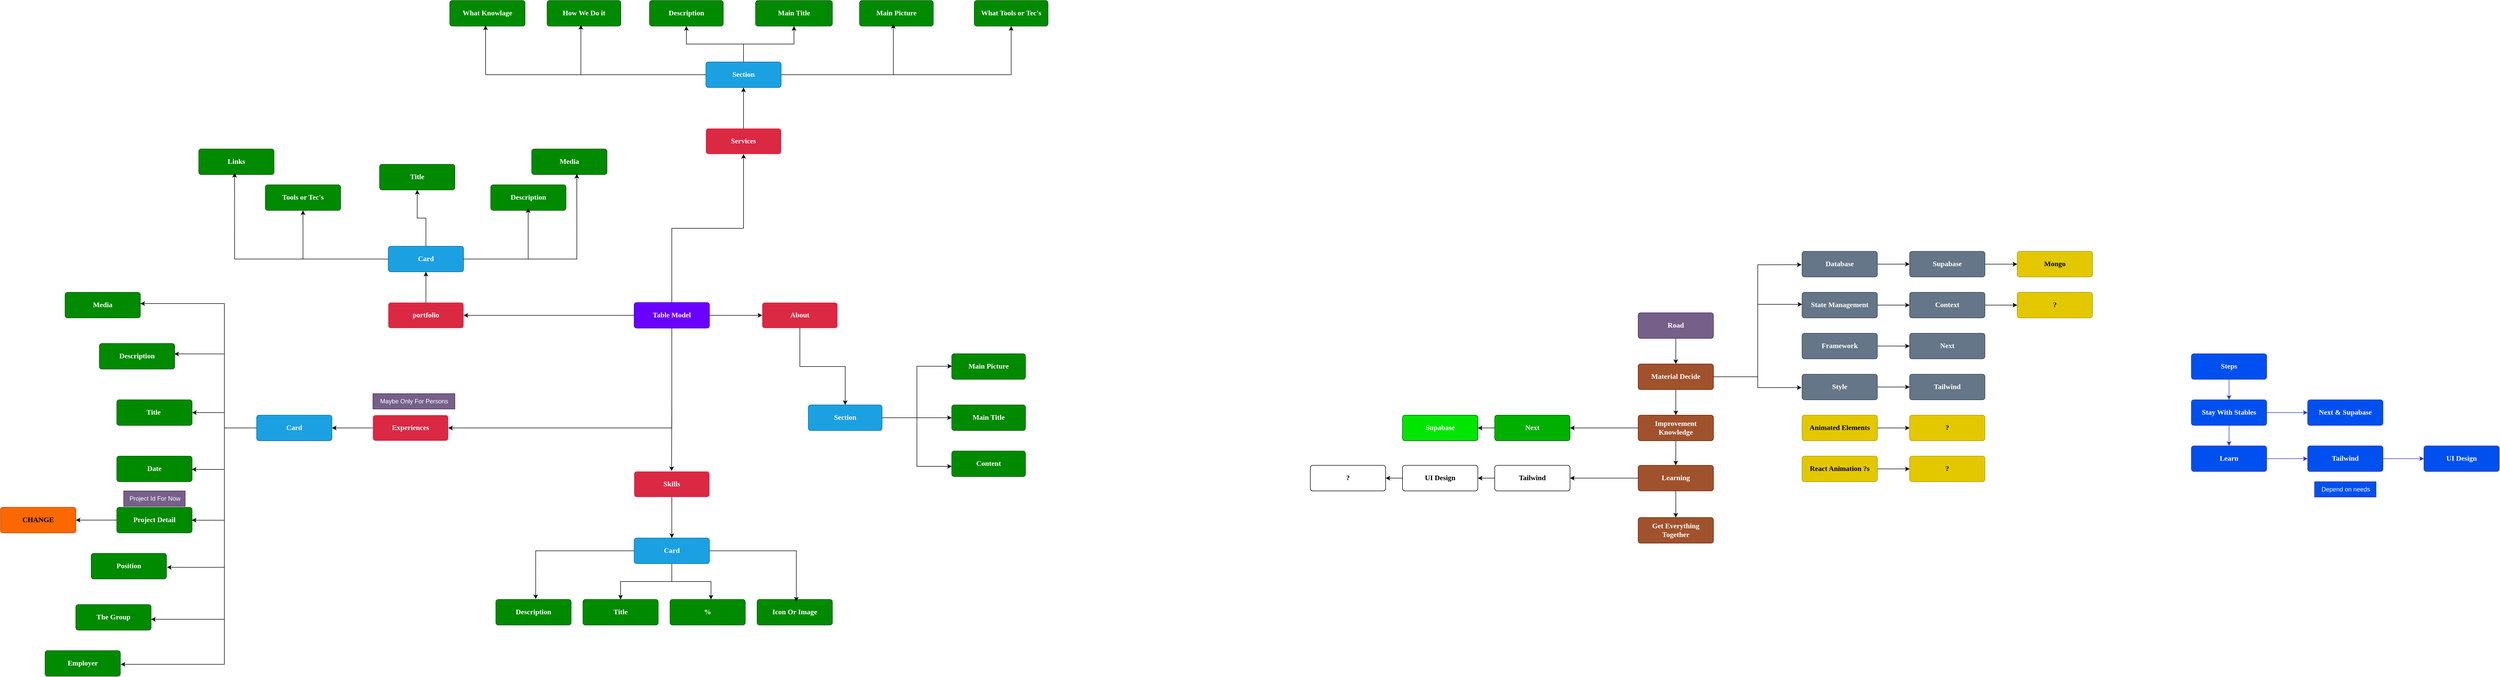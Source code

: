 <mxfile version="25.0.3">
  <diagram name="Page-1" id="B0dQ9t5vIfnBNFozEAjo">
    <mxGraphModel dx="3010" dy="1873" grid="1" gridSize="10" guides="1" tooltips="1" connect="1" arrows="1" fold="1" page="1" pageScale="1" pageWidth="850" pageHeight="1100" math="0" shadow="0">
      <root>
        <mxCell id="0" />
        <mxCell id="1" parent="0" />
        <mxCell id="iWuKo2unq0pDLqxy-SCR-3" value="" style="edgeStyle=orthogonalEdgeStyle;rounded=0;orthogonalLoop=1;jettySize=auto;html=1;" parent="1" source="iWuKo2unq0pDLqxy-SCR-1" target="iWuKo2unq0pDLqxy-SCR-2" edge="1">
          <mxGeometry relative="1" as="geometry" />
        </mxCell>
        <mxCell id="iWuKo2unq0pDLqxy-SCR-9" value="" style="edgeStyle=orthogonalEdgeStyle;rounded=0;orthogonalLoop=1;jettySize=auto;html=1;" parent="1" source="iWuKo2unq0pDLqxy-SCR-1" target="iWuKo2unq0pDLqxy-SCR-8" edge="1">
          <mxGeometry relative="1" as="geometry" />
        </mxCell>
        <mxCell id="iWuKo2unq0pDLqxy-SCR-11" value="" style="edgeStyle=orthogonalEdgeStyle;rounded=0;orthogonalLoop=1;jettySize=auto;html=1;" parent="1" source="iWuKo2unq0pDLqxy-SCR-1" target="iWuKo2unq0pDLqxy-SCR-10" edge="1">
          <mxGeometry relative="1" as="geometry" />
        </mxCell>
        <mxCell id="iWuKo2unq0pDLqxy-SCR-1" value="&lt;div style=&quot;forced-color-adjust: none;&quot;&gt;Table Model&lt;/div&gt;" style="html=1;shadow=0;dashed=0;shape=mxgraph.bootstrap.rrect;rSize=5;strokeColor=#3700CC;strokeWidth=1;fillColor=#6a00ff;fontColor=#ffffff;whiteSpace=wrap;align=center;verticalAlign=middle;spacingLeft=0;fontStyle=1;fontSize=14;spacing=5;rounded=1;glass=0;fillStyle=auto;fontFamily=Comic Sans MS;horizontal=1;textDirection=rtl;points=[];" parent="1" vertex="1">
          <mxGeometry x="310" y="20" width="147" height="50" as="geometry" />
        </mxCell>
        <mxCell id="0TLHP9tp1CeTdiGU-a-j-77" value="" style="edgeStyle=orthogonalEdgeStyle;rounded=0;orthogonalLoop=1;jettySize=auto;html=1;" parent="1" source="iWuKo2unq0pDLqxy-SCR-2" target="0TLHP9tp1CeTdiGU-a-j-76" edge="1">
          <mxGeometry relative="1" as="geometry" />
        </mxCell>
        <mxCell id="iWuKo2unq0pDLqxy-SCR-2" value="&lt;div style=&quot;forced-color-adjust: none;&quot;&gt;Services&lt;/div&gt;" style="html=1;shadow=0;dashed=0;shape=mxgraph.bootstrap.rrect;rSize=5;strokeColor=none;strokeWidth=1;fillColor=#DB2843;fontColor=#FFFFFF;whiteSpace=wrap;align=center;verticalAlign=middle;spacingLeft=0;fontStyle=1;fontSize=14;spacing=5;rounded=1;glass=0;fillStyle=auto;fontFamily=Comic Sans MS;horizontal=1;textDirection=rtl;points=[];" parent="1" vertex="1">
          <mxGeometry x="450" y="-320" width="147" height="50" as="geometry" />
        </mxCell>
        <mxCell id="0TLHP9tp1CeTdiGU-a-j-2" value="" style="edgeStyle=orthogonalEdgeStyle;rounded=0;orthogonalLoop=1;jettySize=auto;html=1;" parent="1" source="iWuKo2unq0pDLqxy-SCR-8" target="0TLHP9tp1CeTdiGU-a-j-1" edge="1">
          <mxGeometry relative="1" as="geometry" />
        </mxCell>
        <mxCell id="iWuKo2unq0pDLqxy-SCR-8" value="&lt;div style=&quot;forced-color-adjust: none;&quot;&gt;About&lt;/div&gt;" style="html=1;shadow=0;dashed=0;shape=mxgraph.bootstrap.rrect;rSize=5;strokeColor=none;strokeWidth=1;fillColor=#DB2843;fontColor=#FFFFFF;whiteSpace=wrap;align=center;verticalAlign=middle;spacingLeft=0;fontStyle=1;fontSize=14;spacing=5;rounded=1;glass=0;fillStyle=auto;fontFamily=Comic Sans MS;horizontal=1;textDirection=rtl;points=[];" parent="1" vertex="1">
          <mxGeometry x="560" y="20" width="147" height="50" as="geometry" />
        </mxCell>
        <mxCell id="0TLHP9tp1CeTdiGU-a-j-58" value="" style="edgeStyle=orthogonalEdgeStyle;rounded=0;orthogonalLoop=1;jettySize=auto;html=1;" parent="1" source="iWuKo2unq0pDLqxy-SCR-10" target="0TLHP9tp1CeTdiGU-a-j-57" edge="1">
          <mxGeometry relative="1" as="geometry" />
        </mxCell>
        <mxCell id="iWuKo2unq0pDLqxy-SCR-10" value="&lt;div style=&quot;forced-color-adjust: none;&quot;&gt;portfolio&lt;/div&gt;" style="html=1;shadow=0;dashed=0;shape=mxgraph.bootstrap.rrect;rSize=5;strokeColor=none;strokeWidth=1;fillColor=#DB2843;fontColor=#FFFFFF;whiteSpace=wrap;align=center;verticalAlign=middle;spacingLeft=0;fontStyle=1;fontSize=14;spacing=5;rounded=1;glass=0;fillStyle=auto;fontFamily=Comic Sans MS;horizontal=1;textDirection=rtl;points=[];" parent="1" vertex="1">
          <mxGeometry x="-170" y="20" width="147" height="50" as="geometry" />
        </mxCell>
        <mxCell id="0TLHP9tp1CeTdiGU-a-j-27" value="" style="edgeStyle=orthogonalEdgeStyle;rounded=0;orthogonalLoop=1;jettySize=auto;html=1;" parent="1" source="iWuKo2unq0pDLqxy-SCR-12" target="0TLHP9tp1CeTdiGU-a-j-26" edge="1">
          <mxGeometry relative="1" as="geometry" />
        </mxCell>
        <mxCell id="iWuKo2unq0pDLqxy-SCR-12" value="&lt;div style=&quot;forced-color-adjust: none;&quot;&gt;Experiences&lt;/div&gt;" style="html=1;shadow=0;dashed=0;shape=mxgraph.bootstrap.rrect;rSize=5;strokeColor=none;strokeWidth=1;fillColor=#DB2843;fontColor=#FFFFFF;whiteSpace=wrap;align=center;verticalAlign=middle;spacingLeft=0;fontStyle=1;fontSize=14;spacing=5;rounded=1;glass=0;fillStyle=auto;fontFamily=Comic Sans MS;horizontal=1;textDirection=rtl;points=[];" parent="1" vertex="1">
          <mxGeometry x="-200" y="240" width="147" height="50" as="geometry" />
        </mxCell>
        <mxCell id="0TLHP9tp1CeTdiGU-a-j-14" value="" style="edgeStyle=orthogonalEdgeStyle;rounded=0;orthogonalLoop=1;jettySize=auto;html=1;" parent="1" source="iWuKo2unq0pDLqxy-SCR-14" target="0TLHP9tp1CeTdiGU-a-j-13" edge="1">
          <mxGeometry relative="1" as="geometry" />
        </mxCell>
        <mxCell id="iWuKo2unq0pDLqxy-SCR-14" value="&lt;div style=&quot;forced-color-adjust: none;&quot;&gt;Skills&lt;/div&gt;" style="html=1;shadow=0;dashed=0;shape=mxgraph.bootstrap.rrect;rSize=5;strokeColor=none;strokeWidth=1;fillColor=#DB2843;fontColor=#FFFFFF;whiteSpace=wrap;align=center;verticalAlign=middle;spacingLeft=0;fontStyle=1;fontSize=14;spacing=5;rounded=1;glass=0;fillStyle=auto;fontFamily=Comic Sans MS;horizontal=1;textDirection=rtl;points=[];" parent="1" vertex="1">
          <mxGeometry x="310" y="350" width="147" height="50" as="geometry" />
        </mxCell>
        <mxCell id="iWuKo2unq0pDLqxy-SCR-15" style="edgeStyle=orthogonalEdgeStyle;rounded=0;orthogonalLoop=1;jettySize=auto;html=1;entryX=0.497;entryY=-0.016;entryDx=0;entryDy=0;entryPerimeter=0;" parent="1" source="iWuKo2unq0pDLqxy-SCR-1" target="iWuKo2unq0pDLqxy-SCR-14" edge="1">
          <mxGeometry relative="1" as="geometry" />
        </mxCell>
        <mxCell id="iWuKo2unq0pDLqxy-SCR-16" style="edgeStyle=orthogonalEdgeStyle;rounded=0;orthogonalLoop=1;jettySize=auto;html=1;" parent="1" source="iWuKo2unq0pDLqxy-SCR-1" target="iWuKo2unq0pDLqxy-SCR-12" edge="1">
          <mxGeometry relative="1" as="geometry">
            <Array as="points">
              <mxPoint x="384" y="265" />
            </Array>
          </mxGeometry>
        </mxCell>
        <mxCell id="0TLHP9tp1CeTdiGU-a-j-4" value="" style="edgeStyle=orthogonalEdgeStyle;rounded=0;orthogonalLoop=1;jettySize=auto;html=1;" parent="1" source="0TLHP9tp1CeTdiGU-a-j-1" target="0TLHP9tp1CeTdiGU-a-j-3" edge="1">
          <mxGeometry relative="1" as="geometry">
            <Array as="points">
              <mxPoint x="890" y="245" />
              <mxPoint x="890" y="245" />
            </Array>
          </mxGeometry>
        </mxCell>
        <mxCell id="0TLHP9tp1CeTdiGU-a-j-1" value="&lt;div style=&quot;forced-color-adjust: none;&quot;&gt;Section&lt;/div&gt;" style="html=1;shadow=0;dashed=0;shape=mxgraph.bootstrap.rrect;rSize=5;strokeColor=#006EAF;strokeWidth=1;fillColor=#1ba1e2;fontColor=#ffffff;whiteSpace=wrap;align=center;verticalAlign=middle;spacingLeft=0;fontStyle=1;fontSize=14;spacing=5;rounded=1;glass=0;fillStyle=auto;fontFamily=Comic Sans MS;horizontal=1;textDirection=rtl;points=[];" parent="1" vertex="1">
          <mxGeometry x="650" y="220" width="144" height="50" as="geometry" />
        </mxCell>
        <mxCell id="0TLHP9tp1CeTdiGU-a-j-3" value="&lt;div style=&quot;forced-color-adjust: none;&quot;&gt;Main Title&lt;/div&gt;" style="html=1;shadow=0;dashed=0;shape=mxgraph.bootstrap.rrect;rSize=5;strokeColor=#005700;strokeWidth=1;fillColor=#008a00;fontColor=#ffffff;whiteSpace=wrap;align=center;verticalAlign=middle;spacingLeft=0;fontStyle=1;fontSize=14;spacing=5;rounded=1;glass=0;fillStyle=auto;fontFamily=Comic Sans MS;horizontal=1;textDirection=rtl;points=[];" parent="1" vertex="1">
          <mxGeometry x="930" y="220" width="144" height="50" as="geometry" />
        </mxCell>
        <mxCell id="0TLHP9tp1CeTdiGU-a-j-5" value="&lt;div style=&quot;forced-color-adjust: none;&quot;&gt;Main Picture&lt;/div&gt;" style="html=1;shadow=0;dashed=0;shape=mxgraph.bootstrap.rrect;rSize=5;strokeColor=#005700;strokeWidth=1;fillColor=#008a00;fontColor=#ffffff;whiteSpace=wrap;align=center;verticalAlign=middle;spacingLeft=0;fontStyle=1;fontSize=14;spacing=5;rounded=1;glass=0;fillStyle=auto;fontFamily=Comic Sans MS;horizontal=1;textDirection=rtl;points=[];" parent="1" vertex="1">
          <mxGeometry x="930" y="120" width="144" height="50" as="geometry" />
        </mxCell>
        <mxCell id="0TLHP9tp1CeTdiGU-a-j-7" value="&lt;div style=&quot;forced-color-adjust: none;&quot;&gt;Content&lt;/div&gt;" style="html=1;shadow=0;dashed=0;shape=mxgraph.bootstrap.rrect;rSize=5;strokeColor=#005700;strokeWidth=1;fillColor=#008a00;fontColor=#ffffff;whiteSpace=wrap;align=center;verticalAlign=middle;spacingLeft=0;fontStyle=1;fontSize=14;spacing=5;rounded=1;glass=0;fillStyle=auto;fontFamily=Comic Sans MS;horizontal=1;textDirection=rtl;points=[];" parent="1" vertex="1">
          <mxGeometry x="930" y="310" width="144" height="50" as="geometry" />
        </mxCell>
        <mxCell id="0TLHP9tp1CeTdiGU-a-j-10" style="edgeStyle=orthogonalEdgeStyle;rounded=0;orthogonalLoop=1;jettySize=auto;html=1;entryX=0.003;entryY=0.488;entryDx=0;entryDy=0;entryPerimeter=0;" parent="1" source="0TLHP9tp1CeTdiGU-a-j-1" target="0TLHP9tp1CeTdiGU-a-j-5" edge="1">
          <mxGeometry relative="1" as="geometry" />
        </mxCell>
        <mxCell id="0TLHP9tp1CeTdiGU-a-j-12" style="edgeStyle=orthogonalEdgeStyle;rounded=0;orthogonalLoop=1;jettySize=auto;html=1;entryX=0;entryY=0.6;entryDx=0;entryDy=0;entryPerimeter=0;" parent="1" source="0TLHP9tp1CeTdiGU-a-j-1" target="0TLHP9tp1CeTdiGU-a-j-7" edge="1">
          <mxGeometry relative="1" as="geometry" />
        </mxCell>
        <mxCell id="0TLHP9tp1CeTdiGU-a-j-16" value="" style="edgeStyle=orthogonalEdgeStyle;rounded=0;orthogonalLoop=1;jettySize=auto;html=1;" parent="1" source="0TLHP9tp1CeTdiGU-a-j-13" target="0TLHP9tp1CeTdiGU-a-j-15" edge="1">
          <mxGeometry relative="1" as="geometry" />
        </mxCell>
        <mxCell id="0TLHP9tp1CeTdiGU-a-j-25" style="edgeStyle=orthogonalEdgeStyle;rounded=0;orthogonalLoop=1;jettySize=auto;html=1;" parent="1" source="0TLHP9tp1CeTdiGU-a-j-13" target="0TLHP9tp1CeTdiGU-a-j-21" edge="1">
          <mxGeometry relative="1" as="geometry">
            <Array as="points">
              <mxPoint x="384" y="565" />
              <mxPoint x="460" y="565" />
            </Array>
          </mxGeometry>
        </mxCell>
        <mxCell id="0TLHP9tp1CeTdiGU-a-j-13" value="&lt;div style=&quot;forced-color-adjust: none;&quot;&gt;Card&lt;/div&gt;" style="html=1;shadow=0;dashed=0;shape=mxgraph.bootstrap.rrect;rSize=5;strokeColor=#006EAF;strokeWidth=1;fillColor=#1ba1e2;fontColor=#ffffff;whiteSpace=wrap;align=center;verticalAlign=middle;spacingLeft=0;fontStyle=1;fontSize=14;spacing=5;rounded=1;glass=0;fillStyle=auto;fontFamily=Comic Sans MS;horizontal=1;textDirection=rtl;points=[];" parent="1" vertex="1">
          <mxGeometry x="310" y="480" width="147" height="50" as="geometry" />
        </mxCell>
        <mxCell id="0TLHP9tp1CeTdiGU-a-j-15" value="&lt;div style=&quot;forced-color-adjust: none;&quot;&gt;Title&lt;/div&gt;" style="html=1;shadow=0;dashed=0;shape=mxgraph.bootstrap.rrect;rSize=5;strokeColor=#005700;strokeWidth=1;fillColor=#008a00;fontColor=#ffffff;whiteSpace=wrap;align=center;verticalAlign=middle;spacingLeft=0;fontStyle=1;fontSize=14;spacing=5;rounded=1;glass=0;fillStyle=auto;fontFamily=Comic Sans MS;horizontal=1;textDirection=rtl;points=[];" parent="1" vertex="1">
          <mxGeometry x="210" y="600" width="147" height="50" as="geometry" />
        </mxCell>
        <mxCell id="0TLHP9tp1CeTdiGU-a-j-17" value="&lt;div style=&quot;forced-color-adjust: none;&quot;&gt;Icon Or Image&lt;/div&gt;" style="html=1;shadow=0;dashed=0;shape=mxgraph.bootstrap.rrect;rSize=5;strokeColor=#005700;strokeWidth=1;fillColor=#008a00;fontColor=#ffffff;whiteSpace=wrap;align=center;verticalAlign=middle;spacingLeft=0;fontStyle=1;fontSize=14;spacing=5;rounded=1;glass=0;fillStyle=auto;fontFamily=Comic Sans MS;horizontal=1;textDirection=rtl;points=[];" parent="1" vertex="1">
          <mxGeometry x="550" y="600" width="147" height="50" as="geometry" />
        </mxCell>
        <mxCell id="0TLHP9tp1CeTdiGU-a-j-19" value="&lt;div style=&quot;forced-color-adjust: none;&quot;&gt;Description&lt;/div&gt;" style="html=1;shadow=0;dashed=0;shape=mxgraph.bootstrap.rrect;rSize=5;strokeColor=#005700;strokeWidth=1;fillColor=#008a00;fontColor=#ffffff;whiteSpace=wrap;align=center;verticalAlign=middle;spacingLeft=0;fontStyle=1;fontSize=14;spacing=5;rounded=1;glass=0;fillStyle=auto;fontFamily=Comic Sans MS;horizontal=1;textDirection=rtl;points=[];" parent="1" vertex="1">
          <mxGeometry x="40" y="600" width="147" height="50" as="geometry" />
        </mxCell>
        <mxCell id="0TLHP9tp1CeTdiGU-a-j-21" value="&lt;div style=&quot;forced-color-adjust: none;&quot;&gt;%&lt;/div&gt;" style="html=1;shadow=0;dashed=0;shape=mxgraph.bootstrap.rrect;rSize=5;strokeColor=#005700;strokeWidth=1;fillColor=#008a00;fontColor=#ffffff;whiteSpace=wrap;align=center;verticalAlign=middle;spacingLeft=0;fontStyle=1;fontSize=14;spacing=5;rounded=1;glass=0;fillStyle=auto;fontFamily=Comic Sans MS;horizontal=1;textDirection=rtl;points=[];" parent="1" vertex="1">
          <mxGeometry x="380" y="600" width="147" height="50" as="geometry" />
        </mxCell>
        <mxCell id="0TLHP9tp1CeTdiGU-a-j-23" style="edgeStyle=orthogonalEdgeStyle;rounded=0;orthogonalLoop=1;jettySize=auto;html=1;entryX=0.521;entryY=0.08;entryDx=0;entryDy=0;entryPerimeter=0;" parent="1" source="0TLHP9tp1CeTdiGU-a-j-13" target="0TLHP9tp1CeTdiGU-a-j-17" edge="1">
          <mxGeometry relative="1" as="geometry" />
        </mxCell>
        <mxCell id="0TLHP9tp1CeTdiGU-a-j-24" style="edgeStyle=orthogonalEdgeStyle;rounded=0;orthogonalLoop=1;jettySize=auto;html=1;entryX=0.529;entryY=-0.016;entryDx=0;entryDy=0;entryPerimeter=0;" parent="1" source="0TLHP9tp1CeTdiGU-a-j-13" target="0TLHP9tp1CeTdiGU-a-j-19" edge="1">
          <mxGeometry relative="1" as="geometry" />
        </mxCell>
        <mxCell id="0TLHP9tp1CeTdiGU-a-j-29" value="" style="edgeStyle=orthogonalEdgeStyle;rounded=0;orthogonalLoop=1;jettySize=auto;html=1;" parent="1" source="0TLHP9tp1CeTdiGU-a-j-26" target="0TLHP9tp1CeTdiGU-a-j-28" edge="1">
          <mxGeometry relative="1" as="geometry" />
        </mxCell>
        <mxCell id="0TLHP9tp1CeTdiGU-a-j-26" value="&lt;div style=&quot;forced-color-adjust: none;&quot;&gt;Card&lt;/div&gt;" style="html=1;shadow=0;dashed=0;shape=mxgraph.bootstrap.rrect;rSize=5;strokeColor=#006EAF;strokeWidth=1;fillColor=#1ba1e2;fontColor=#ffffff;whiteSpace=wrap;align=center;verticalAlign=middle;spacingLeft=0;fontStyle=1;fontSize=14;spacing=5;rounded=1;glass=0;fillStyle=auto;fontFamily=Comic Sans MS;horizontal=1;textDirection=rtl;points=[];" parent="1" vertex="1">
          <mxGeometry x="-427" y="240" width="147" height="50" as="geometry" />
        </mxCell>
        <mxCell id="0TLHP9tp1CeTdiGU-a-j-28" value="&lt;div style=&quot;forced-color-adjust: none;&quot;&gt;&amp;nbsp;Title&lt;/div&gt;" style="html=1;shadow=0;dashed=0;shape=mxgraph.bootstrap.rrect;rSize=5;strokeColor=#005700;strokeWidth=1;fillColor=#008a00;fontColor=#ffffff;whiteSpace=wrap;align=center;verticalAlign=middle;spacingLeft=0;fontStyle=1;fontSize=14;spacing=5;rounded=1;glass=0;fillStyle=auto;fontFamily=Comic Sans MS;horizontal=1;textDirection=rtl;points=[];" parent="1" vertex="1">
          <mxGeometry x="-700" y="210" width="147" height="50" as="geometry" />
        </mxCell>
        <mxCell id="0TLHP9tp1CeTdiGU-a-j-30" value="&lt;div style=&quot;forced-color-adjust: none;&quot;&gt;Date&lt;/div&gt;" style="html=1;shadow=0;dashed=0;shape=mxgraph.bootstrap.rrect;rSize=5;strokeColor=#005700;strokeWidth=1;fillColor=#008a00;fontColor=#ffffff;whiteSpace=wrap;align=center;verticalAlign=middle;spacingLeft=0;fontStyle=1;fontSize=14;spacing=5;rounded=1;glass=0;fillStyle=auto;fontFamily=Comic Sans MS;horizontal=1;textDirection=rtl;points=[];" parent="1" vertex="1">
          <mxGeometry x="-700" y="320" width="147" height="50" as="geometry" />
        </mxCell>
        <mxCell id="0TLHP9tp1CeTdiGU-a-j-32" value="&lt;div style=&quot;forced-color-adjust: none;&quot;&gt;Description&lt;/div&gt;" style="html=1;shadow=0;dashed=0;shape=mxgraph.bootstrap.rrect;rSize=5;strokeColor=#005700;strokeWidth=1;fillColor=#008a00;fontColor=#ffffff;whiteSpace=wrap;align=center;verticalAlign=middle;spacingLeft=0;fontStyle=1;fontSize=14;spacing=5;rounded=1;glass=0;fillStyle=auto;fontFamily=Comic Sans MS;horizontal=1;textDirection=rtl;points=[];" parent="1" vertex="1">
          <mxGeometry x="-734" y="100" width="147" height="50" as="geometry" />
        </mxCell>
        <mxCell id="0TLHP9tp1CeTdiGU-a-j-34" value="&lt;div style=&quot;forced-color-adjust: none;&quot;&gt;Position&lt;/div&gt;" style="html=1;shadow=0;dashed=0;shape=mxgraph.bootstrap.rrect;rSize=5;strokeColor=#005700;strokeWidth=1;fillColor=#008a00;fontColor=#ffffff;whiteSpace=wrap;align=center;verticalAlign=middle;spacingLeft=0;fontStyle=1;fontSize=14;spacing=5;rounded=1;glass=0;fillStyle=auto;fontFamily=Comic Sans MS;horizontal=1;textDirection=rtl;points=[];" parent="1" vertex="1">
          <mxGeometry x="-750" y="510" width="147" height="50" as="geometry" />
        </mxCell>
        <mxCell id="0TLHP9tp1CeTdiGU-a-j-36" value="&lt;div style=&quot;forced-color-adjust: none;&quot;&gt;The Group&lt;/div&gt;" style="html=1;shadow=0;dashed=0;shape=mxgraph.bootstrap.rrect;rSize=5;strokeColor=#005700;strokeWidth=1;fillColor=#008a00;fontColor=#ffffff;whiteSpace=wrap;align=center;verticalAlign=middle;spacingLeft=0;fontStyle=1;fontSize=14;spacing=5;rounded=1;glass=0;fillStyle=auto;fontFamily=Comic Sans MS;horizontal=1;textDirection=rtl;points=[];" parent="1" vertex="1">
          <mxGeometry x="-780" y="610" width="147" height="50" as="geometry" />
        </mxCell>
        <mxCell id="0TLHP9tp1CeTdiGU-a-j-38" value="&lt;div style=&quot;forced-color-adjust: none;&quot;&gt;Employer&lt;/div&gt;" style="html=1;shadow=0;dashed=0;shape=mxgraph.bootstrap.rrect;rSize=5;strokeColor=#005700;strokeWidth=1;fillColor=#008a00;fontColor=#ffffff;whiteSpace=wrap;align=center;verticalAlign=middle;spacingLeft=0;fontStyle=1;fontSize=14;spacing=5;rounded=1;glass=0;fillStyle=auto;fontFamily=Comic Sans MS;horizontal=1;textDirection=rtl;points=[];" parent="1" vertex="1">
          <mxGeometry x="-840" y="700" width="147" height="50" as="geometry" />
        </mxCell>
        <mxCell id="0TLHP9tp1CeTdiGU-a-j-40" value="&lt;div style=&quot;forced-color-adjust: none;&quot;&gt;Media&lt;/div&gt;" style="html=1;shadow=0;dashed=0;shape=mxgraph.bootstrap.rrect;rSize=5;strokeColor=#005700;strokeWidth=1;fillColor=#008a00;fontColor=#ffffff;whiteSpace=wrap;align=center;verticalAlign=middle;spacingLeft=0;fontStyle=1;fontSize=14;spacing=5;rounded=1;glass=0;fillStyle=auto;fontFamily=Comic Sans MS;horizontal=1;textDirection=rtl;points=[];" parent="1" vertex="1">
          <mxGeometry x="-801" width="147" height="50" as="geometry" />
        </mxCell>
        <mxCell id="0TLHP9tp1CeTdiGU-a-j-50" value="" style="edgeStyle=orthogonalEdgeStyle;rounded=0;orthogonalLoop=1;jettySize=auto;html=1;" parent="1" source="0TLHP9tp1CeTdiGU-a-j-42" target="0TLHP9tp1CeTdiGU-a-j-49" edge="1">
          <mxGeometry relative="1" as="geometry" />
        </mxCell>
        <mxCell id="0TLHP9tp1CeTdiGU-a-j-42" value="&lt;div style=&quot;forced-color-adjust: none;&quot;&gt;Project Detail&lt;/div&gt;" style="html=1;shadow=0;dashed=0;shape=mxgraph.bootstrap.rrect;rSize=5;strokeColor=#005700;strokeWidth=1;fillColor=#008a00;fontColor=#ffffff;whiteSpace=wrap;align=center;verticalAlign=middle;spacingLeft=0;fontStyle=1;fontSize=14;spacing=5;rounded=1;glass=0;fillStyle=auto;fontFamily=Comic Sans MS;horizontal=1;textDirection=rtl;points=[];" parent="1" vertex="1">
          <mxGeometry x="-700" y="420" width="147" height="50" as="geometry" />
        </mxCell>
        <mxCell id="0TLHP9tp1CeTdiGU-a-j-47" style="edgeStyle=orthogonalEdgeStyle;rounded=0;orthogonalLoop=1;jettySize=auto;html=1;entryX=0.996;entryY=0.52;entryDx=0;entryDy=0;entryPerimeter=0;" parent="1" source="0TLHP9tp1CeTdiGU-a-j-26" target="0TLHP9tp1CeTdiGU-a-j-30" edge="1">
          <mxGeometry relative="1" as="geometry" />
        </mxCell>
        <mxCell id="0TLHP9tp1CeTdiGU-a-j-48" style="edgeStyle=orthogonalEdgeStyle;rounded=0;orthogonalLoop=1;jettySize=auto;html=1;entryX=0.996;entryY=0.504;entryDx=0;entryDy=0;entryPerimeter=0;" parent="1" source="0TLHP9tp1CeTdiGU-a-j-26" target="0TLHP9tp1CeTdiGU-a-j-42" edge="1">
          <mxGeometry relative="1" as="geometry" />
        </mxCell>
        <mxCell id="0TLHP9tp1CeTdiGU-a-j-49" value="&lt;div style=&quot;forced-color-adjust: none;&quot;&gt;CHANGE&lt;/div&gt;" style="html=1;shadow=0;dashed=0;shape=mxgraph.bootstrap.rrect;rSize=5;strokeColor=#C73500;strokeWidth=1;fillColor=#fa6800;fontColor=#000000;whiteSpace=wrap;align=center;verticalAlign=middle;spacingLeft=0;fontStyle=1;fontSize=14;spacing=5;rounded=1;glass=0;fillStyle=auto;fontFamily=Comic Sans MS;horizontal=1;textDirection=rtl;points=[];" parent="1" vertex="1">
          <mxGeometry x="-927" y="420" width="147" height="50" as="geometry" />
        </mxCell>
        <mxCell id="0TLHP9tp1CeTdiGU-a-j-51" style="edgeStyle=orthogonalEdgeStyle;rounded=0;orthogonalLoop=1;jettySize=auto;html=1;entryX=0.996;entryY=0.408;entryDx=0;entryDy=0;entryPerimeter=0;" parent="1" source="0TLHP9tp1CeTdiGU-a-j-26" target="0TLHP9tp1CeTdiGU-a-j-32" edge="1">
          <mxGeometry relative="1" as="geometry">
            <Array as="points">
              <mxPoint x="-490" y="265" />
              <mxPoint x="-490" y="120" />
            </Array>
          </mxGeometry>
        </mxCell>
        <mxCell id="0TLHP9tp1CeTdiGU-a-j-52" style="edgeStyle=orthogonalEdgeStyle;rounded=0;orthogonalLoop=1;jettySize=auto;html=1;entryX=1;entryY=0.44;entryDx=0;entryDy=0;entryPerimeter=0;" parent="1" source="0TLHP9tp1CeTdiGU-a-j-26" target="0TLHP9tp1CeTdiGU-a-j-40" edge="1">
          <mxGeometry relative="1" as="geometry">
            <Array as="points">
              <mxPoint x="-490" y="265" />
              <mxPoint x="-490" y="22" />
            </Array>
          </mxGeometry>
        </mxCell>
        <mxCell id="0TLHP9tp1CeTdiGU-a-j-53" style="edgeStyle=orthogonalEdgeStyle;rounded=0;orthogonalLoop=1;jettySize=auto;html=1;entryX=1.007;entryY=0.544;entryDx=0;entryDy=0;entryPerimeter=0;" parent="1" source="0TLHP9tp1CeTdiGU-a-j-26" target="0TLHP9tp1CeTdiGU-a-j-34" edge="1">
          <mxGeometry relative="1" as="geometry">
            <Array as="points">
              <mxPoint x="-490" y="265" />
              <mxPoint x="-490" y="537" />
            </Array>
          </mxGeometry>
        </mxCell>
        <mxCell id="0TLHP9tp1CeTdiGU-a-j-54" style="edgeStyle=orthogonalEdgeStyle;rounded=0;orthogonalLoop=1;jettySize=auto;html=1;entryX=0.999;entryY=0.576;entryDx=0;entryDy=0;entryPerimeter=0;" parent="1" source="0TLHP9tp1CeTdiGU-a-j-26" target="0TLHP9tp1CeTdiGU-a-j-36" edge="1">
          <mxGeometry relative="1" as="geometry">
            <Array as="points">
              <mxPoint x="-490" y="265" />
              <mxPoint x="-490" y="639" />
            </Array>
          </mxGeometry>
        </mxCell>
        <mxCell id="0TLHP9tp1CeTdiGU-a-j-55" style="edgeStyle=orthogonalEdgeStyle;rounded=0;orthogonalLoop=1;jettySize=auto;html=1;entryX=1.004;entryY=0.536;entryDx=0;entryDy=0;entryPerimeter=0;" parent="1" source="0TLHP9tp1CeTdiGU-a-j-26" target="0TLHP9tp1CeTdiGU-a-j-38" edge="1">
          <mxGeometry relative="1" as="geometry">
            <Array as="points">
              <mxPoint x="-490" y="265" />
              <mxPoint x="-490" y="727" />
            </Array>
          </mxGeometry>
        </mxCell>
        <mxCell id="0TLHP9tp1CeTdiGU-a-j-56" value="Maybe Only For Persons" style="text;html=1;align=center;verticalAlign=middle;resizable=0;points=[];autosize=1;strokeColor=#432D57;fillColor=#76608a;fontColor=#ffffff;" parent="1" vertex="1">
          <mxGeometry x="-200" y="198" width="160" height="30" as="geometry" />
        </mxCell>
        <mxCell id="0TLHP9tp1CeTdiGU-a-j-60" value="" style="edgeStyle=orthogonalEdgeStyle;rounded=0;orthogonalLoop=1;jettySize=auto;html=1;" parent="1" source="0TLHP9tp1CeTdiGU-a-j-57" target="0TLHP9tp1CeTdiGU-a-j-59" edge="1">
          <mxGeometry relative="1" as="geometry" />
        </mxCell>
        <mxCell id="0TLHP9tp1CeTdiGU-a-j-74" style="edgeStyle=orthogonalEdgeStyle;rounded=0;orthogonalLoop=1;jettySize=auto;html=1;" parent="1" source="0TLHP9tp1CeTdiGU-a-j-57" target="0TLHP9tp1CeTdiGU-a-j-67" edge="1">
          <mxGeometry relative="1" as="geometry" />
        </mxCell>
        <mxCell id="0TLHP9tp1CeTdiGU-a-j-57" value="&lt;div style=&quot;forced-color-adjust: none;&quot;&gt;Card&lt;/div&gt;" style="html=1;shadow=0;dashed=0;shape=mxgraph.bootstrap.rrect;rSize=5;strokeColor=#006EAF;strokeWidth=1;fillColor=#1ba1e2;fontColor=#ffffff;whiteSpace=wrap;align=center;verticalAlign=middle;spacingLeft=0;fontStyle=1;fontSize=14;spacing=5;rounded=1;glass=0;fillStyle=auto;fontFamily=Comic Sans MS;horizontal=1;textDirection=rtl;points=[];" parent="1" vertex="1">
          <mxGeometry x="-170" y="-90" width="147" height="50" as="geometry" />
        </mxCell>
        <mxCell id="0TLHP9tp1CeTdiGU-a-j-59" value="&lt;div style=&quot;forced-color-adjust: none;&quot;&gt;Title&lt;/div&gt;" style="html=1;shadow=0;dashed=0;shape=mxgraph.bootstrap.rrect;rSize=5;strokeColor=#005700;strokeWidth=1;fillColor=#008a00;fontColor=#ffffff;whiteSpace=wrap;align=center;verticalAlign=middle;spacingLeft=0;fontStyle=1;fontSize=14;spacing=5;rounded=1;glass=0;fillStyle=auto;fontFamily=Comic Sans MS;horizontal=1;textDirection=rtl;points=[];" parent="1" vertex="1">
          <mxGeometry x="-187" y="-250" width="147" height="50" as="geometry" />
        </mxCell>
        <mxCell id="0TLHP9tp1CeTdiGU-a-j-61" value="&lt;div style=&quot;forced-color-adjust: none;&quot;&gt;Links&lt;/div&gt;" style="html=1;shadow=0;dashed=0;shape=mxgraph.bootstrap.rrect;rSize=5;strokeColor=#005700;strokeWidth=1;fillColor=#008a00;fontColor=#ffffff;whiteSpace=wrap;align=center;verticalAlign=middle;spacingLeft=0;fontStyle=1;fontSize=14;spacing=5;rounded=1;glass=0;fillStyle=auto;fontFamily=Comic Sans MS;horizontal=1;textDirection=rtl;points=[];" parent="1" vertex="1">
          <mxGeometry x="-540" y="-280" width="147" height="50" as="geometry" />
        </mxCell>
        <mxCell id="0TLHP9tp1CeTdiGU-a-j-63" value="&lt;div style=&quot;forced-color-adjust: none;&quot;&gt;Description&lt;/div&gt;" style="html=1;shadow=0;dashed=0;shape=mxgraph.bootstrap.rrect;rSize=5;strokeColor=#005700;strokeWidth=1;fillColor=#008a00;fontColor=#ffffff;whiteSpace=wrap;align=center;verticalAlign=middle;spacingLeft=0;fontStyle=1;fontSize=14;spacing=5;rounded=1;glass=0;fillStyle=auto;fontFamily=Comic Sans MS;horizontal=1;textDirection=rtl;points=[];" parent="1" vertex="1">
          <mxGeometry x="30" y="-210" width="147" height="50" as="geometry" />
        </mxCell>
        <mxCell id="0TLHP9tp1CeTdiGU-a-j-65" value="&lt;div style=&quot;forced-color-adjust: none;&quot;&gt;Media&lt;/div&gt;" style="html=1;shadow=0;dashed=0;shape=mxgraph.bootstrap.rrect;rSize=5;strokeColor=#005700;strokeWidth=1;fillColor=#008a00;fontColor=#ffffff;whiteSpace=wrap;align=center;verticalAlign=middle;spacingLeft=0;fontStyle=1;fontSize=14;spacing=5;rounded=1;glass=0;fillStyle=auto;fontFamily=Comic Sans MS;horizontal=1;textDirection=rtl;points=[];" parent="1" vertex="1">
          <mxGeometry x="110" y="-280" width="147" height="50" as="geometry" />
        </mxCell>
        <mxCell id="0TLHP9tp1CeTdiGU-a-j-67" value="&lt;div style=&quot;forced-color-adjust: none;&quot;&gt;Tools or Tec&#39;s&lt;/div&gt;" style="html=1;shadow=0;dashed=0;shape=mxgraph.bootstrap.rrect;rSize=5;strokeColor=#005700;strokeWidth=1;fillColor=#008a00;fontColor=#ffffff;whiteSpace=wrap;align=center;verticalAlign=middle;spacingLeft=0;fontStyle=1;fontSize=14;spacing=5;rounded=1;glass=0;fillStyle=auto;fontFamily=Comic Sans MS;horizontal=1;textDirection=rtl;points=[];" parent="1" vertex="1">
          <mxGeometry x="-410" y="-210" width="147" height="50" as="geometry" />
        </mxCell>
        <mxCell id="0TLHP9tp1CeTdiGU-a-j-72" style="edgeStyle=orthogonalEdgeStyle;rounded=0;orthogonalLoop=1;jettySize=auto;html=1;entryX=0.497;entryY=0.915;entryDx=0;entryDy=0;entryPerimeter=0;" parent="1" source="0TLHP9tp1CeTdiGU-a-j-57" target="0TLHP9tp1CeTdiGU-a-j-63" edge="1">
          <mxGeometry relative="1" as="geometry" />
        </mxCell>
        <mxCell id="0TLHP9tp1CeTdiGU-a-j-73" style="edgeStyle=orthogonalEdgeStyle;rounded=0;orthogonalLoop=1;jettySize=auto;html=1;entryX=0.599;entryY=0.975;entryDx=0;entryDy=0;entryPerimeter=0;" parent="1" source="0TLHP9tp1CeTdiGU-a-j-57" target="0TLHP9tp1CeTdiGU-a-j-65" edge="1">
          <mxGeometry relative="1" as="geometry" />
        </mxCell>
        <mxCell id="0TLHP9tp1CeTdiGU-a-j-75" style="edgeStyle=orthogonalEdgeStyle;rounded=0;orthogonalLoop=1;jettySize=auto;html=1;entryX=0.476;entryY=0.935;entryDx=0;entryDy=0;entryPerimeter=0;" parent="1" source="0TLHP9tp1CeTdiGU-a-j-57" target="0TLHP9tp1CeTdiGU-a-j-61" edge="1">
          <mxGeometry relative="1" as="geometry" />
        </mxCell>
        <mxCell id="0TLHP9tp1CeTdiGU-a-j-88" style="edgeStyle=orthogonalEdgeStyle;rounded=0;orthogonalLoop=1;jettySize=auto;html=1;" parent="1" source="0TLHP9tp1CeTdiGU-a-j-76" target="0TLHP9tp1CeTdiGU-a-j-80" edge="1">
          <mxGeometry relative="1" as="geometry" />
        </mxCell>
        <mxCell id="0TLHP9tp1CeTdiGU-a-j-89" style="edgeStyle=orthogonalEdgeStyle;rounded=0;orthogonalLoop=1;jettySize=auto;html=1;" parent="1" source="0TLHP9tp1CeTdiGU-a-j-76" target="0TLHP9tp1CeTdiGU-a-j-78" edge="1">
          <mxGeometry relative="1" as="geometry" />
        </mxCell>
        <mxCell id="0TLHP9tp1CeTdiGU-a-j-91" style="edgeStyle=orthogonalEdgeStyle;rounded=0;orthogonalLoop=1;jettySize=auto;html=1;" parent="1" source="0TLHP9tp1CeTdiGU-a-j-76" target="0TLHP9tp1CeTdiGU-a-j-84" edge="1">
          <mxGeometry relative="1" as="geometry" />
        </mxCell>
        <mxCell id="0TLHP9tp1CeTdiGU-a-j-76" value="&lt;div style=&quot;forced-color-adjust: none;&quot;&gt;Section&lt;/div&gt;" style="html=1;shadow=0;dashed=0;shape=mxgraph.bootstrap.rrect;rSize=5;strokeColor=#006EAF;strokeWidth=1;fillColor=#1ba1e2;fontColor=#ffffff;whiteSpace=wrap;align=center;verticalAlign=middle;spacingLeft=0;fontStyle=1;fontSize=14;spacing=5;rounded=1;glass=0;fillStyle=auto;fontFamily=Comic Sans MS;horizontal=1;textDirection=rtl;points=[];" parent="1" vertex="1">
          <mxGeometry x="450" y="-450" width="147" height="50" as="geometry" />
        </mxCell>
        <mxCell id="0TLHP9tp1CeTdiGU-a-j-78" value="&lt;div style=&quot;forced-color-adjust: none;&quot;&gt;Main Title&lt;/div&gt;" style="html=1;shadow=0;dashed=0;shape=mxgraph.bootstrap.rrect;rSize=5;strokeColor=#005700;strokeWidth=1;fillColor=#008a00;fontColor=#ffffff;whiteSpace=wrap;align=center;verticalAlign=middle;spacingLeft=0;fontStyle=1;fontSize=14;spacing=5;rounded=1;glass=0;fillStyle=auto;fontFamily=Comic Sans MS;horizontal=1;textDirection=rtl;points=[];" parent="1" vertex="1">
          <mxGeometry x="547" y="-570" width="150" height="50" as="geometry" />
        </mxCell>
        <mxCell id="0TLHP9tp1CeTdiGU-a-j-79" value="&lt;div style=&quot;forced-color-adjust: none;&quot;&gt;Main Picture&lt;/div&gt;" style="html=1;shadow=0;dashed=0;shape=mxgraph.bootstrap.rrect;rSize=5;strokeColor=#005700;strokeWidth=1;fillColor=#008a00;fontColor=#ffffff;whiteSpace=wrap;align=center;verticalAlign=middle;spacingLeft=0;fontStyle=1;fontSize=14;spacing=5;rounded=1;glass=0;fillStyle=auto;fontFamily=Comic Sans MS;horizontal=1;textDirection=rtl;points=[];" parent="1" vertex="1">
          <mxGeometry x="750" y="-570" width="144" height="50" as="geometry" />
        </mxCell>
        <mxCell id="0TLHP9tp1CeTdiGU-a-j-80" value="&lt;div style=&quot;forced-color-adjust: none;&quot;&gt;Description&lt;/div&gt;" style="html=1;shadow=0;dashed=0;shape=mxgraph.bootstrap.rrect;rSize=5;strokeColor=#005700;strokeWidth=1;fillColor=#008a00;fontColor=#ffffff;whiteSpace=wrap;align=center;verticalAlign=middle;spacingLeft=0;fontStyle=1;fontSize=14;spacing=5;rounded=1;glass=0;fillStyle=auto;fontFamily=Comic Sans MS;horizontal=1;textDirection=rtl;points=[];" parent="1" vertex="1">
          <mxGeometry x="340" y="-570" width="144" height="50" as="geometry" />
        </mxCell>
        <mxCell id="0TLHP9tp1CeTdiGU-a-j-81" value="&lt;div style=&quot;forced-color-adjust: none;&quot;&gt;How We Do it&lt;/div&gt;" style="html=1;shadow=0;dashed=0;shape=mxgraph.bootstrap.rrect;rSize=5;strokeColor=#005700;strokeWidth=1;fillColor=#008a00;fontColor=#ffffff;whiteSpace=wrap;align=center;verticalAlign=middle;spacingLeft=0;fontStyle=1;fontSize=14;spacing=5;rounded=1;glass=0;fillStyle=auto;fontFamily=Comic Sans MS;horizontal=1;textDirection=rtl;points=[];" parent="1" vertex="1">
          <mxGeometry x="140" y="-570" width="144" height="50" as="geometry" />
        </mxCell>
        <mxCell id="0TLHP9tp1CeTdiGU-a-j-82" value="&lt;div style=&quot;forced-color-adjust: none;&quot;&gt;What Knowlage&lt;/div&gt;" style="html=1;shadow=0;dashed=0;shape=mxgraph.bootstrap.rrect;rSize=5;strokeColor=#005700;strokeWidth=1;fillColor=#008a00;fontColor=#ffffff;whiteSpace=wrap;align=center;verticalAlign=middle;spacingLeft=0;fontStyle=1;fontSize=14;spacing=5;rounded=1;glass=0;fillStyle=auto;fontFamily=Comic Sans MS;horizontal=1;textDirection=rtl;points=[];" parent="1" vertex="1">
          <mxGeometry x="-50" y="-570" width="147" height="50" as="geometry" />
        </mxCell>
        <mxCell id="0TLHP9tp1CeTdiGU-a-j-84" value="&lt;div style=&quot;forced-color-adjust: none;&quot;&gt;What Tools or Tec&#39;s&lt;/div&gt;" style="html=1;shadow=0;dashed=0;shape=mxgraph.bootstrap.rrect;rSize=5;strokeColor=#005700;strokeWidth=1;fillColor=#008a00;fontColor=#ffffff;whiteSpace=wrap;align=center;verticalAlign=middle;spacingLeft=0;fontStyle=1;fontSize=14;spacing=5;rounded=1;glass=0;fillStyle=auto;fontFamily=Comic Sans MS;horizontal=1;textDirection=rtl;points=[];" parent="1" vertex="1">
          <mxGeometry x="974" y="-570" width="144" height="50" as="geometry" />
        </mxCell>
        <mxCell id="0TLHP9tp1CeTdiGU-a-j-86" style="edgeStyle=orthogonalEdgeStyle;rounded=0;orthogonalLoop=1;jettySize=auto;html=1;entryX=0.476;entryY=0.975;entryDx=0;entryDy=0;entryPerimeter=0;" parent="1" source="0TLHP9tp1CeTdiGU-a-j-76" target="0TLHP9tp1CeTdiGU-a-j-82" edge="1">
          <mxGeometry relative="1" as="geometry" />
        </mxCell>
        <mxCell id="0TLHP9tp1CeTdiGU-a-j-87" style="edgeStyle=orthogonalEdgeStyle;rounded=0;orthogonalLoop=1;jettySize=auto;html=1;entryX=0.458;entryY=0.955;entryDx=0;entryDy=0;entryPerimeter=0;" parent="1" source="0TLHP9tp1CeTdiGU-a-j-76" target="0TLHP9tp1CeTdiGU-a-j-81" edge="1">
          <mxGeometry relative="1" as="geometry" />
        </mxCell>
        <mxCell id="0TLHP9tp1CeTdiGU-a-j-90" style="edgeStyle=orthogonalEdgeStyle;rounded=0;orthogonalLoop=1;jettySize=auto;html=1;entryX=0.458;entryY=0.915;entryDx=0;entryDy=0;entryPerimeter=0;" parent="1" source="0TLHP9tp1CeTdiGU-a-j-76" target="0TLHP9tp1CeTdiGU-a-j-79" edge="1">
          <mxGeometry relative="1" as="geometry" />
        </mxCell>
        <mxCell id="0TLHP9tp1CeTdiGU-a-j-92" value="Project Id For Now" style="text;html=1;align=center;verticalAlign=middle;resizable=0;points=[];autosize=1;strokeColor=#432D57;fillColor=#76608a;fontColor=#ffffff;" parent="1" vertex="1">
          <mxGeometry x="-686.5" y="388" width="120" height="30" as="geometry" />
        </mxCell>
        <mxCell id="QyNEdy8V37xdqgEni12W-3" value="" style="edgeStyle=orthogonalEdgeStyle;rounded=0;orthogonalLoop=1;jettySize=auto;html=1;" edge="1" parent="1" source="QyNEdy8V37xdqgEni12W-1" target="QyNEdy8V37xdqgEni12W-2">
          <mxGeometry relative="1" as="geometry" />
        </mxCell>
        <mxCell id="QyNEdy8V37xdqgEni12W-1" value="&lt;div style=&quot;forced-color-adjust: none;&quot;&gt;Road&lt;/div&gt;" style="html=1;shadow=0;dashed=0;shape=mxgraph.bootstrap.rrect;rSize=5;strokeColor=#432D57;strokeWidth=1;fillColor=#76608a;fontColor=#ffffff;whiteSpace=wrap;align=center;verticalAlign=middle;spacingLeft=0;fontStyle=1;fontSize=14;spacing=5;rounded=1;glass=0;fillStyle=auto;fontFamily=Comic Sans MS;horizontal=1;textDirection=rtl;points=[];" vertex="1" parent="1">
          <mxGeometry x="2270" y="40" width="147" height="50" as="geometry" />
        </mxCell>
        <mxCell id="QyNEdy8V37xdqgEni12W-38" value="" style="edgeStyle=orthogonalEdgeStyle;rounded=0;orthogonalLoop=1;jettySize=auto;html=1;" edge="1" parent="1" source="QyNEdy8V37xdqgEni12W-2" target="QyNEdy8V37xdqgEni12W-37">
          <mxGeometry relative="1" as="geometry" />
        </mxCell>
        <mxCell id="QyNEdy8V37xdqgEni12W-2" value="&lt;div style=&quot;forced-color-adjust: none;&quot;&gt;Material Decide&lt;/div&gt;" style="html=1;shadow=0;dashed=0;shape=mxgraph.bootstrap.rrect;rSize=5;strokeColor=#6D1F00;strokeWidth=1;fillColor=#a0522d;fontColor=#ffffff;whiteSpace=wrap;align=center;verticalAlign=middle;spacingLeft=0;fontStyle=1;fontSize=14;spacing=5;rounded=1;glass=0;fillStyle=auto;fontFamily=Comic Sans MS;horizontal=1;textDirection=rtl;points=[];" vertex="1" parent="1">
          <mxGeometry x="2270" y="140" width="147" height="50" as="geometry" />
        </mxCell>
        <mxCell id="QyNEdy8V37xdqgEni12W-27" value="" style="edgeStyle=orthogonalEdgeStyle;rounded=0;orthogonalLoop=1;jettySize=auto;html=1;" edge="1" parent="1" source="QyNEdy8V37xdqgEni12W-4" target="QyNEdy8V37xdqgEni12W-26">
          <mxGeometry relative="1" as="geometry" />
        </mxCell>
        <mxCell id="QyNEdy8V37xdqgEni12W-4" value="&lt;div style=&quot;forced-color-adjust: none;&quot;&gt;Framework&lt;/div&gt;" style="html=1;shadow=0;dashed=0;shape=mxgraph.bootstrap.rrect;rSize=5;strokeColor=#314354;strokeWidth=1;fillColor=#647687;fontColor=#ffffff;whiteSpace=wrap;align=center;verticalAlign=middle;spacingLeft=0;fontStyle=1;fontSize=14;spacing=5;rounded=1;glass=0;fillStyle=auto;fontFamily=Comic Sans MS;horizontal=1;textDirection=rtl;points=[];" vertex="1" parent="1">
          <mxGeometry x="2590" y="80" width="147" height="50" as="geometry" />
        </mxCell>
        <mxCell id="QyNEdy8V37xdqgEni12W-19" value="" style="edgeStyle=orthogonalEdgeStyle;rounded=0;orthogonalLoop=1;jettySize=auto;html=1;" edge="1" parent="1" source="QyNEdy8V37xdqgEni12W-6" target="QyNEdy8V37xdqgEni12W-18">
          <mxGeometry relative="1" as="geometry" />
        </mxCell>
        <mxCell id="QyNEdy8V37xdqgEni12W-6" value="&lt;div style=&quot;forced-color-adjust: none;&quot;&gt;Database&lt;/div&gt;" style="html=1;shadow=0;dashed=0;shape=mxgraph.bootstrap.rrect;rSize=5;strokeColor=#314354;strokeWidth=1;fillColor=#647687;fontColor=#ffffff;whiteSpace=wrap;align=center;verticalAlign=middle;spacingLeft=0;fontStyle=1;fontSize=14;spacing=5;rounded=1;glass=0;fillStyle=auto;fontFamily=Comic Sans MS;horizontal=1;textDirection=rtl;points=[];" vertex="1" parent="1">
          <mxGeometry x="2590" y="-80" width="147" height="50" as="geometry" />
        </mxCell>
        <mxCell id="QyNEdy8V37xdqgEni12W-29" value="" style="edgeStyle=orthogonalEdgeStyle;rounded=0;orthogonalLoop=1;jettySize=auto;html=1;" edge="1" parent="1" source="QyNEdy8V37xdqgEni12W-8" target="QyNEdy8V37xdqgEni12W-28">
          <mxGeometry relative="1" as="geometry" />
        </mxCell>
        <mxCell id="QyNEdy8V37xdqgEni12W-8" value="&lt;div style=&quot;forced-color-adjust: none;&quot;&gt;Style&lt;/div&gt;" style="html=1;shadow=0;dashed=0;shape=mxgraph.bootstrap.rrect;rSize=5;strokeColor=#314354;strokeWidth=1;fillColor=#647687;fontColor=#ffffff;whiteSpace=wrap;align=center;verticalAlign=middle;spacingLeft=0;fontStyle=1;fontSize=14;spacing=5;rounded=1;glass=0;fillStyle=auto;fontFamily=Comic Sans MS;horizontal=1;textDirection=rtl;points=[];" vertex="1" parent="1">
          <mxGeometry x="2590" y="160" width="147" height="50" as="geometry" />
        </mxCell>
        <mxCell id="QyNEdy8V37xdqgEni12W-23" value="" style="edgeStyle=orthogonalEdgeStyle;rounded=0;orthogonalLoop=1;jettySize=auto;html=1;" edge="1" parent="1" source="QyNEdy8V37xdqgEni12W-12" target="QyNEdy8V37xdqgEni12W-22">
          <mxGeometry relative="1" as="geometry" />
        </mxCell>
        <mxCell id="QyNEdy8V37xdqgEni12W-12" value="&lt;div style=&quot;forced-color-adjust: none;&quot;&gt;State Management&lt;/div&gt;" style="html=1;shadow=0;dashed=0;shape=mxgraph.bootstrap.rrect;rSize=5;strokeColor=#314354;strokeWidth=1;fillColor=#647687;fontColor=#ffffff;whiteSpace=wrap;align=center;verticalAlign=middle;spacingLeft=0;fontStyle=1;fontSize=14;spacing=5;rounded=1;glass=0;fillStyle=auto;fontFamily=Comic Sans MS;horizontal=1;textDirection=rtl;points=[];" vertex="1" parent="1">
          <mxGeometry x="2590" width="147" height="50" as="geometry" />
        </mxCell>
        <mxCell id="QyNEdy8V37xdqgEni12W-33" value="" style="edgeStyle=orthogonalEdgeStyle;rounded=0;orthogonalLoop=1;jettySize=auto;html=1;" edge="1" parent="1" source="QyNEdy8V37xdqgEni12W-14" target="QyNEdy8V37xdqgEni12W-32">
          <mxGeometry relative="1" as="geometry" />
        </mxCell>
        <mxCell id="QyNEdy8V37xdqgEni12W-14" value="&lt;div style=&quot;forced-color-adjust: none;&quot;&gt;React Animation ?s&lt;/div&gt;" style="html=1;shadow=0;dashed=0;shape=mxgraph.bootstrap.rrect;rSize=5;strokeColor=#B09500;strokeWidth=1;fillColor=#e3c800;fontColor=#000000;whiteSpace=wrap;align=center;verticalAlign=middle;spacingLeft=0;fontStyle=1;fontSize=14;spacing=5;rounded=1;glass=0;fillStyle=auto;fontFamily=Comic Sans MS;horizontal=1;textDirection=rtl;points=[];" vertex="1" parent="1">
          <mxGeometry x="2590" y="320" width="147" height="50" as="geometry" />
        </mxCell>
        <mxCell id="QyNEdy8V37xdqgEni12W-31" value="" style="edgeStyle=orthogonalEdgeStyle;rounded=0;orthogonalLoop=1;jettySize=auto;html=1;" edge="1" parent="1" source="QyNEdy8V37xdqgEni12W-16" target="QyNEdy8V37xdqgEni12W-30">
          <mxGeometry relative="1" as="geometry" />
        </mxCell>
        <mxCell id="QyNEdy8V37xdqgEni12W-16" value="&lt;div style=&quot;forced-color-adjust: none;&quot;&gt;Animated Elements&lt;/div&gt;" style="html=1;shadow=0;dashed=0;shape=mxgraph.bootstrap.rrect;rSize=5;strokeColor=#B09500;strokeWidth=1;fillColor=#e3c800;fontColor=#000000;whiteSpace=wrap;align=center;verticalAlign=middle;spacingLeft=0;fontStyle=1;fontSize=14;spacing=5;rounded=1;glass=0;fillStyle=auto;fontFamily=Comic Sans MS;horizontal=1;textDirection=rtl;points=[];" vertex="1" parent="1">
          <mxGeometry x="2590" y="240" width="147" height="50" as="geometry" />
        </mxCell>
        <mxCell id="QyNEdy8V37xdqgEni12W-21" value="" style="edgeStyle=orthogonalEdgeStyle;rounded=0;orthogonalLoop=1;jettySize=auto;html=1;" edge="1" parent="1" source="QyNEdy8V37xdqgEni12W-18" target="QyNEdy8V37xdqgEni12W-20">
          <mxGeometry relative="1" as="geometry" />
        </mxCell>
        <mxCell id="QyNEdy8V37xdqgEni12W-18" value="&lt;div style=&quot;forced-color-adjust: none;&quot;&gt;Supabase&lt;/div&gt;" style="html=1;shadow=0;dashed=0;shape=mxgraph.bootstrap.rrect;rSize=5;strokeColor=#314354;strokeWidth=1;fillColor=#647687;fontColor=#ffffff;whiteSpace=wrap;align=center;verticalAlign=middle;spacingLeft=0;fontStyle=1;fontSize=14;spacing=5;rounded=1;glass=0;fillStyle=auto;fontFamily=Comic Sans MS;horizontal=1;textDirection=rtl;points=[];" vertex="1" parent="1">
          <mxGeometry x="2800" y="-80" width="147" height="50" as="geometry" />
        </mxCell>
        <mxCell id="QyNEdy8V37xdqgEni12W-20" value="&lt;div style=&quot;forced-color-adjust: none;&quot;&gt;Mongo&lt;/div&gt;" style="html=1;shadow=0;dashed=0;shape=mxgraph.bootstrap.rrect;rSize=5;strokeColor=#B09500;strokeWidth=1;fillColor=#e3c800;fontColor=#000000;whiteSpace=wrap;align=center;verticalAlign=middle;spacingLeft=0;fontStyle=1;fontSize=14;spacing=5;rounded=1;glass=0;fillStyle=auto;fontFamily=Comic Sans MS;horizontal=1;textDirection=rtl;points=[];" vertex="1" parent="1">
          <mxGeometry x="3010" y="-80" width="147" height="50" as="geometry" />
        </mxCell>
        <mxCell id="QyNEdy8V37xdqgEni12W-25" value="" style="edgeStyle=orthogonalEdgeStyle;rounded=0;orthogonalLoop=1;jettySize=auto;html=1;" edge="1" parent="1" source="QyNEdy8V37xdqgEni12W-22" target="QyNEdy8V37xdqgEni12W-24">
          <mxGeometry relative="1" as="geometry" />
        </mxCell>
        <mxCell id="QyNEdy8V37xdqgEni12W-22" value="&lt;div style=&quot;forced-color-adjust: none;&quot;&gt;Context&lt;/div&gt;" style="html=1;shadow=0;dashed=0;shape=mxgraph.bootstrap.rrect;rSize=5;strokeColor=#314354;strokeWidth=1;fillColor=#647687;fontColor=#ffffff;whiteSpace=wrap;align=center;verticalAlign=middle;spacingLeft=0;fontStyle=1;fontSize=14;spacing=5;rounded=1;glass=0;fillStyle=auto;fontFamily=Comic Sans MS;horizontal=1;textDirection=rtl;points=[];" vertex="1" parent="1">
          <mxGeometry x="2800" width="147" height="50" as="geometry" />
        </mxCell>
        <mxCell id="QyNEdy8V37xdqgEni12W-24" value="&lt;div style=&quot;forced-color-adjust: none;&quot;&gt;?&lt;/div&gt;" style="html=1;shadow=0;dashed=0;shape=mxgraph.bootstrap.rrect;rSize=5;strokeColor=#B09500;strokeWidth=1;fillColor=#e3c800;fontColor=#000000;whiteSpace=wrap;align=center;verticalAlign=middle;spacingLeft=0;fontStyle=1;fontSize=14;spacing=5;rounded=1;glass=0;fillStyle=auto;fontFamily=Comic Sans MS;horizontal=1;textDirection=rtl;points=[];" vertex="1" parent="1">
          <mxGeometry x="3010" width="147" height="50" as="geometry" />
        </mxCell>
        <mxCell id="QyNEdy8V37xdqgEni12W-26" value="&lt;div style=&quot;forced-color-adjust: none;&quot;&gt;Next&lt;/div&gt;" style="html=1;shadow=0;dashed=0;shape=mxgraph.bootstrap.rrect;rSize=5;strokeColor=#314354;strokeWidth=1;fillColor=#647687;fontColor=#ffffff;whiteSpace=wrap;align=center;verticalAlign=middle;spacingLeft=0;fontStyle=1;fontSize=14;spacing=5;rounded=1;glass=0;fillStyle=auto;fontFamily=Comic Sans MS;horizontal=1;textDirection=rtl;points=[];" vertex="1" parent="1">
          <mxGeometry x="2800" y="80" width="147" height="50" as="geometry" />
        </mxCell>
        <mxCell id="QyNEdy8V37xdqgEni12W-28" value="&lt;div style=&quot;forced-color-adjust: none;&quot;&gt;Tailwind&lt;/div&gt;" style="html=1;shadow=0;dashed=0;shape=mxgraph.bootstrap.rrect;rSize=5;strokeColor=#314354;strokeWidth=1;fillColor=#647687;fontColor=#ffffff;whiteSpace=wrap;align=center;verticalAlign=middle;spacingLeft=0;fontStyle=1;fontSize=14;spacing=5;rounded=1;glass=0;fillStyle=auto;fontFamily=Comic Sans MS;horizontal=1;textDirection=rtl;points=[];" vertex="1" parent="1">
          <mxGeometry x="2800" y="160" width="147" height="50" as="geometry" />
        </mxCell>
        <mxCell id="QyNEdy8V37xdqgEni12W-30" value="&lt;div style=&quot;forced-color-adjust: none;&quot;&gt;?&lt;/div&gt;" style="html=1;shadow=0;dashed=0;shape=mxgraph.bootstrap.rrect;rSize=5;strokeColor=#B09500;strokeWidth=1;fillColor=#e3c800;fontColor=#000000;whiteSpace=wrap;align=center;verticalAlign=middle;spacingLeft=0;fontStyle=1;fontSize=14;spacing=5;rounded=1;glass=0;fillStyle=auto;fontFamily=Comic Sans MS;horizontal=1;textDirection=rtl;points=[];" vertex="1" parent="1">
          <mxGeometry x="2800" y="240" width="147" height="50" as="geometry" />
        </mxCell>
        <mxCell id="QyNEdy8V37xdqgEni12W-32" value="&lt;div style=&quot;forced-color-adjust: none;&quot;&gt;?&lt;/div&gt;" style="html=1;shadow=0;dashed=0;shape=mxgraph.bootstrap.rrect;rSize=5;strokeColor=#B09500;strokeWidth=1;fillColor=#e3c800;fontColor=#000000;whiteSpace=wrap;align=center;verticalAlign=middle;spacingLeft=0;fontStyle=1;fontSize=14;spacing=5;rounded=1;glass=0;fillStyle=auto;fontFamily=Comic Sans MS;horizontal=1;textDirection=rtl;points=[];" vertex="1" parent="1">
          <mxGeometry x="2800" y="320" width="147" height="50" as="geometry" />
        </mxCell>
        <mxCell id="QyNEdy8V37xdqgEni12W-34" style="edgeStyle=orthogonalEdgeStyle;rounded=0;orthogonalLoop=1;jettySize=auto;html=1;entryX=0.002;entryY=0.47;entryDx=0;entryDy=0;entryPerimeter=0;" edge="1" parent="1" source="QyNEdy8V37xdqgEni12W-2" target="QyNEdy8V37xdqgEni12W-12">
          <mxGeometry relative="1" as="geometry" />
        </mxCell>
        <mxCell id="QyNEdy8V37xdqgEni12W-35" style="edgeStyle=orthogonalEdgeStyle;rounded=0;orthogonalLoop=1;jettySize=auto;html=1;entryX=-0.007;entryY=0.523;entryDx=0;entryDy=0;entryPerimeter=0;" edge="1" parent="1" source="QyNEdy8V37xdqgEni12W-2" target="QyNEdy8V37xdqgEni12W-6">
          <mxGeometry relative="1" as="geometry" />
        </mxCell>
        <mxCell id="QyNEdy8V37xdqgEni12W-36" style="edgeStyle=orthogonalEdgeStyle;rounded=0;orthogonalLoop=1;jettySize=auto;html=1;entryX=-0.007;entryY=0.523;entryDx=0;entryDy=0;entryPerimeter=0;" edge="1" parent="1" source="QyNEdy8V37xdqgEni12W-2" target="QyNEdy8V37xdqgEni12W-8">
          <mxGeometry relative="1" as="geometry" />
        </mxCell>
        <mxCell id="QyNEdy8V37xdqgEni12W-44" style="edgeStyle=orthogonalEdgeStyle;rounded=0;orthogonalLoop=1;jettySize=auto;html=1;" edge="1" parent="1" source="QyNEdy8V37xdqgEni12W-37" target="QyNEdy8V37xdqgEni12W-42">
          <mxGeometry relative="1" as="geometry" />
        </mxCell>
        <mxCell id="QyNEdy8V37xdqgEni12W-48" value="" style="edgeStyle=orthogonalEdgeStyle;rounded=0;orthogonalLoop=1;jettySize=auto;html=1;" edge="1" parent="1" source="QyNEdy8V37xdqgEni12W-37" target="QyNEdy8V37xdqgEni12W-47">
          <mxGeometry relative="1" as="geometry" />
        </mxCell>
        <mxCell id="QyNEdy8V37xdqgEni12W-37" value="&lt;div style=&quot;forced-color-adjust: none;&quot;&gt;Improvement Knowledge&lt;/div&gt;" style="html=1;shadow=0;dashed=0;shape=mxgraph.bootstrap.rrect;rSize=5;strokeColor=#6D1F00;strokeWidth=1;fillColor=#a0522d;fontColor=#ffffff;whiteSpace=wrap;align=center;verticalAlign=middle;spacingLeft=0;fontStyle=1;fontSize=14;spacing=5;rounded=1;glass=0;fillStyle=auto;fontFamily=Comic Sans MS;horizontal=1;textDirection=rtl;points=[];" vertex="1" parent="1">
          <mxGeometry x="2270" y="240" width="147" height="50" as="geometry" />
        </mxCell>
        <mxCell id="QyNEdy8V37xdqgEni12W-41" value="&lt;div style=&quot;forced-color-adjust: none;&quot;&gt;Supabase&lt;/div&gt;" style="html=1;shadow=0;dashed=0;shape=mxgraph.bootstrap.rrect;rSize=5;strokeColor=#005700;strokeWidth=1;fillColor=#00E600;fontColor=#ffffff;whiteSpace=wrap;align=center;verticalAlign=middle;spacingLeft=0;fontStyle=1;fontSize=14;spacing=5;rounded=1;glass=0;fillStyle=auto;fontFamily=Comic Sans MS;horizontal=1;textDirection=rtl;points=[];" vertex="1" parent="1">
          <mxGeometry x="1810" y="240" width="147" height="50" as="geometry" />
        </mxCell>
        <mxCell id="QyNEdy8V37xdqgEni12W-45" style="edgeStyle=orthogonalEdgeStyle;rounded=0;orthogonalLoop=1;jettySize=auto;html=1;" edge="1" parent="1" source="QyNEdy8V37xdqgEni12W-42" target="QyNEdy8V37xdqgEni12W-41">
          <mxGeometry relative="1" as="geometry" />
        </mxCell>
        <mxCell id="QyNEdy8V37xdqgEni12W-42" value="&lt;div style=&quot;forced-color-adjust: none;&quot;&gt;Next&lt;/div&gt;" style="html=1;shadow=0;dashed=0;shape=mxgraph.bootstrap.rrect;rSize=5;strokeColor=#005700;strokeWidth=1;fillColor=#00B000;fontColor=#ffffff;whiteSpace=wrap;align=center;verticalAlign=middle;spacingLeft=0;fontStyle=1;fontSize=14;spacing=5;rounded=1;glass=0;fillStyle=auto;fontFamily=Comic Sans MS;horizontal=1;textDirection=rtl;points=[];" vertex="1" parent="1">
          <mxGeometry x="1990" y="240" width="147" height="50" as="geometry" />
        </mxCell>
        <mxCell id="QyNEdy8V37xdqgEni12W-54" value="" style="edgeStyle=orthogonalEdgeStyle;rounded=0;orthogonalLoop=1;jettySize=auto;html=1;" edge="1" parent="1" source="QyNEdy8V37xdqgEni12W-43" target="QyNEdy8V37xdqgEni12W-53">
          <mxGeometry relative="1" as="geometry" />
        </mxCell>
        <mxCell id="QyNEdy8V37xdqgEni12W-43" value="&lt;div style=&quot;forced-color-adjust: none;&quot;&gt;Tailwind&lt;/div&gt;" style="html=1;shadow=0;dashed=0;shape=mxgraph.bootstrap.rrect;rSize=5;strokeWidth=1;whiteSpace=wrap;align=center;verticalAlign=middle;spacingLeft=0;fontStyle=1;fontSize=14;spacing=5;rounded=1;glass=0;fillStyle=auto;fontFamily=Comic Sans MS;horizontal=1;textDirection=rtl;points=[];" vertex="1" parent="1">
          <mxGeometry x="1990" y="338" width="147" height="50" as="geometry" />
        </mxCell>
        <mxCell id="QyNEdy8V37xdqgEni12W-50" style="edgeStyle=orthogonalEdgeStyle;rounded=0;orthogonalLoop=1;jettySize=auto;html=1;" edge="1" parent="1" source="QyNEdy8V37xdqgEni12W-47" target="QyNEdy8V37xdqgEni12W-43">
          <mxGeometry relative="1" as="geometry" />
        </mxCell>
        <mxCell id="QyNEdy8V37xdqgEni12W-52" value="" style="edgeStyle=orthogonalEdgeStyle;rounded=0;orthogonalLoop=1;jettySize=auto;html=1;" edge="1" parent="1" source="QyNEdy8V37xdqgEni12W-47" target="QyNEdy8V37xdqgEni12W-51">
          <mxGeometry relative="1" as="geometry" />
        </mxCell>
        <mxCell id="QyNEdy8V37xdqgEni12W-47" value="&lt;div style=&quot;forced-color-adjust: none;&quot;&gt;Learning&lt;/div&gt;" style="html=1;shadow=0;dashed=0;shape=mxgraph.bootstrap.rrect;rSize=5;strokeColor=#6D1F00;strokeWidth=1;fillColor=#a0522d;fontColor=#ffffff;whiteSpace=wrap;align=center;verticalAlign=middle;spacingLeft=0;fontStyle=1;fontSize=14;spacing=5;rounded=1;glass=0;fillStyle=auto;fontFamily=Comic Sans MS;horizontal=1;textDirection=rtl;points=[];" vertex="1" parent="1">
          <mxGeometry x="2270" y="338" width="147" height="50" as="geometry" />
        </mxCell>
        <mxCell id="QyNEdy8V37xdqgEni12W-51" value="&lt;div style=&quot;forced-color-adjust: none;&quot;&gt;Get Everything Together&lt;/div&gt;" style="html=1;shadow=0;dashed=0;shape=mxgraph.bootstrap.rrect;rSize=5;strokeColor=#6D1F00;strokeWidth=1;fillColor=#a0522d;fontColor=#ffffff;whiteSpace=wrap;align=center;verticalAlign=middle;spacingLeft=0;fontStyle=1;fontSize=14;spacing=5;rounded=1;glass=0;fillStyle=auto;fontFamily=Comic Sans MS;horizontal=1;textDirection=rtl;points=[];" vertex="1" parent="1">
          <mxGeometry x="2270" y="440" width="147" height="50" as="geometry" />
        </mxCell>
        <mxCell id="QyNEdy8V37xdqgEni12W-56" value="" style="edgeStyle=orthogonalEdgeStyle;rounded=0;orthogonalLoop=1;jettySize=auto;html=1;" edge="1" parent="1" source="QyNEdy8V37xdqgEni12W-53" target="QyNEdy8V37xdqgEni12W-55">
          <mxGeometry relative="1" as="geometry" />
        </mxCell>
        <mxCell id="QyNEdy8V37xdqgEni12W-53" value="&lt;div style=&quot;forced-color-adjust: none;&quot;&gt;UI Design&lt;/div&gt;" style="html=1;shadow=0;dashed=0;shape=mxgraph.bootstrap.rrect;rSize=5;strokeWidth=1;whiteSpace=wrap;align=center;verticalAlign=middle;spacingLeft=0;fontStyle=1;fontSize=14;spacing=5;rounded=1;glass=0;fillStyle=auto;fontFamily=Comic Sans MS;horizontal=1;textDirection=rtl;points=[];" vertex="1" parent="1">
          <mxGeometry x="1810" y="338" width="147" height="50" as="geometry" />
        </mxCell>
        <mxCell id="QyNEdy8V37xdqgEni12W-55" value="&lt;div style=&quot;forced-color-adjust: none;&quot;&gt;?&lt;/div&gt;" style="html=1;shadow=0;dashed=0;shape=mxgraph.bootstrap.rrect;rSize=5;strokeWidth=1;whiteSpace=wrap;align=center;verticalAlign=middle;spacingLeft=0;fontStyle=1;fontSize=14;spacing=5;rounded=1;glass=0;fillStyle=auto;fontFamily=Comic Sans MS;horizontal=1;textDirection=rtl;points=[];" vertex="1" parent="1">
          <mxGeometry x="1630" y="338" width="147" height="50" as="geometry" />
        </mxCell>
        <mxCell id="QyNEdy8V37xdqgEni12W-59" value="" style="edgeStyle=orthogonalEdgeStyle;rounded=0;orthogonalLoop=1;jettySize=auto;html=1;fillColor=#0050ef;strokeColor=#2B35BC;" edge="1" parent="1" source="QyNEdy8V37xdqgEni12W-57" target="QyNEdy8V37xdqgEni12W-58">
          <mxGeometry relative="1" as="geometry" />
        </mxCell>
        <mxCell id="QyNEdy8V37xdqgEni12W-57" value="&lt;div style=&quot;forced-color-adjust: none;&quot;&gt;Steps&lt;/div&gt;" style="html=1;shadow=0;dashed=0;shape=mxgraph.bootstrap.rrect;rSize=5;strokeColor=#2B35BC;strokeWidth=1;fillColor=#0050ef;fontColor=#ffffff;whiteSpace=wrap;align=center;verticalAlign=middle;spacingLeft=0;fontStyle=1;fontSize=14;spacing=5;rounded=1;glass=0;fillStyle=auto;fontFamily=Comic Sans MS;horizontal=1;textDirection=rtl;points=[];" vertex="1" parent="1">
          <mxGeometry x="3350" y="120" width="147" height="50" as="geometry" />
        </mxCell>
        <mxCell id="QyNEdy8V37xdqgEni12W-61" value="" style="edgeStyle=orthogonalEdgeStyle;rounded=0;orthogonalLoop=1;jettySize=auto;html=1;fillColor=#0050ef;strokeColor=#2B35BC;" edge="1" parent="1" source="QyNEdy8V37xdqgEni12W-58" target="QyNEdy8V37xdqgEni12W-60">
          <mxGeometry relative="1" as="geometry" />
        </mxCell>
        <mxCell id="QyNEdy8V37xdqgEni12W-63" value="" style="edgeStyle=orthogonalEdgeStyle;rounded=0;orthogonalLoop=1;jettySize=auto;html=1;fillColor=#0050ef;strokeColor=#2B35BC;" edge="1" parent="1" source="QyNEdy8V37xdqgEni12W-58" target="QyNEdy8V37xdqgEni12W-62">
          <mxGeometry relative="1" as="geometry" />
        </mxCell>
        <mxCell id="QyNEdy8V37xdqgEni12W-58" value="&lt;div style=&quot;forced-color-adjust: none;&quot;&gt;Stay With Stables&lt;/div&gt;" style="html=1;shadow=0;dashed=0;shape=mxgraph.bootstrap.rrect;rSize=5;strokeColor=#2B35BC;strokeWidth=1;fillColor=#0050ef;fontColor=#ffffff;whiteSpace=wrap;align=center;verticalAlign=middle;spacingLeft=0;fontStyle=1;fontSize=14;spacing=5;rounded=1;glass=0;fillStyle=auto;fontFamily=Comic Sans MS;horizontal=1;textDirection=rtl;points=[];" vertex="1" parent="1">
          <mxGeometry x="3350" y="210" width="147" height="50" as="geometry" />
        </mxCell>
        <mxCell id="QyNEdy8V37xdqgEni12W-60" value="&lt;div style=&quot;forced-color-adjust: none;&quot;&gt;Next &amp;amp; Supabase&lt;/div&gt;" style="html=1;shadow=0;dashed=0;shape=mxgraph.bootstrap.rrect;rSize=5;strokeColor=#2B35BC;strokeWidth=1;fillColor=#0050ef;fontColor=#ffffff;whiteSpace=wrap;align=center;verticalAlign=middle;spacingLeft=0;fontStyle=1;fontSize=14;spacing=5;rounded=1;glass=0;fillStyle=auto;fontFamily=Comic Sans MS;horizontal=1;textDirection=rtl;points=[];" vertex="1" parent="1">
          <mxGeometry x="3577" y="210" width="147" height="50" as="geometry" />
        </mxCell>
        <mxCell id="QyNEdy8V37xdqgEni12W-65" value="" style="edgeStyle=orthogonalEdgeStyle;rounded=0;orthogonalLoop=1;jettySize=auto;html=1;fillColor=#0050ef;strokeColor=#2B35BC;" edge="1" parent="1" source="QyNEdy8V37xdqgEni12W-62" target="QyNEdy8V37xdqgEni12W-64">
          <mxGeometry relative="1" as="geometry" />
        </mxCell>
        <mxCell id="QyNEdy8V37xdqgEni12W-62" value="&lt;div style=&quot;forced-color-adjust: none;&quot;&gt;Learn&lt;/div&gt;" style="html=1;shadow=0;dashed=0;shape=mxgraph.bootstrap.rrect;rSize=5;strokeColor=#2B35BC;strokeWidth=1;fillColor=#0050ef;fontColor=#ffffff;whiteSpace=wrap;align=center;verticalAlign=middle;spacingLeft=0;fontStyle=1;fontSize=14;spacing=5;rounded=1;glass=0;fillStyle=auto;fontFamily=Comic Sans MS;horizontal=1;textDirection=rtl;points=[];" vertex="1" parent="1">
          <mxGeometry x="3350" y="300" width="147" height="50" as="geometry" />
        </mxCell>
        <mxCell id="QyNEdy8V37xdqgEni12W-67" value="" style="edgeStyle=orthogonalEdgeStyle;rounded=0;orthogonalLoop=1;jettySize=auto;html=1;fillColor=#0050ef;strokeColor=#2B35BC;" edge="1" parent="1" source="QyNEdy8V37xdqgEni12W-64" target="QyNEdy8V37xdqgEni12W-66">
          <mxGeometry relative="1" as="geometry" />
        </mxCell>
        <mxCell id="QyNEdy8V37xdqgEni12W-64" value="&lt;div style=&quot;forced-color-adjust: none;&quot;&gt;Tailwind&lt;/div&gt;" style="html=1;shadow=0;dashed=0;shape=mxgraph.bootstrap.rrect;rSize=5;strokeColor=#2B35BC;strokeWidth=1;fillColor=#0050ef;fontColor=#ffffff;whiteSpace=wrap;align=center;verticalAlign=middle;spacingLeft=0;fontStyle=1;fontSize=14;spacing=5;rounded=1;glass=0;fillStyle=auto;fontFamily=Comic Sans MS;horizontal=1;textDirection=rtl;points=[];" vertex="1" parent="1">
          <mxGeometry x="3577" y="300" width="147" height="50" as="geometry" />
        </mxCell>
        <mxCell id="QyNEdy8V37xdqgEni12W-66" value="&lt;div style=&quot;forced-color-adjust: none;&quot;&gt;UI Design&lt;/div&gt;" style="html=1;shadow=0;dashed=0;shape=mxgraph.bootstrap.rrect;rSize=5;strokeColor=#2B35BC;strokeWidth=1;fillColor=#0050ef;fontColor=#ffffff;whiteSpace=wrap;align=center;verticalAlign=middle;spacingLeft=0;fontStyle=1;fontSize=14;spacing=5;rounded=1;glass=0;fillStyle=auto;fontFamily=Comic Sans MS;horizontal=1;textDirection=rtl;points=[];" vertex="1" parent="1">
          <mxGeometry x="3804" y="300" width="147" height="50" as="geometry" />
        </mxCell>
        <mxCell id="QyNEdy8V37xdqgEni12W-70" value="Depend on needs" style="text;html=1;align=center;verticalAlign=middle;resizable=0;points=[];autosize=1;strokeColor=#2B35BC;fillColor=#0050ef;fontColor=#ffffff;" vertex="1" parent="1">
          <mxGeometry x="3590.5" y="370" width="120" height="30" as="geometry" />
        </mxCell>
      </root>
    </mxGraphModel>
  </diagram>
</mxfile>
